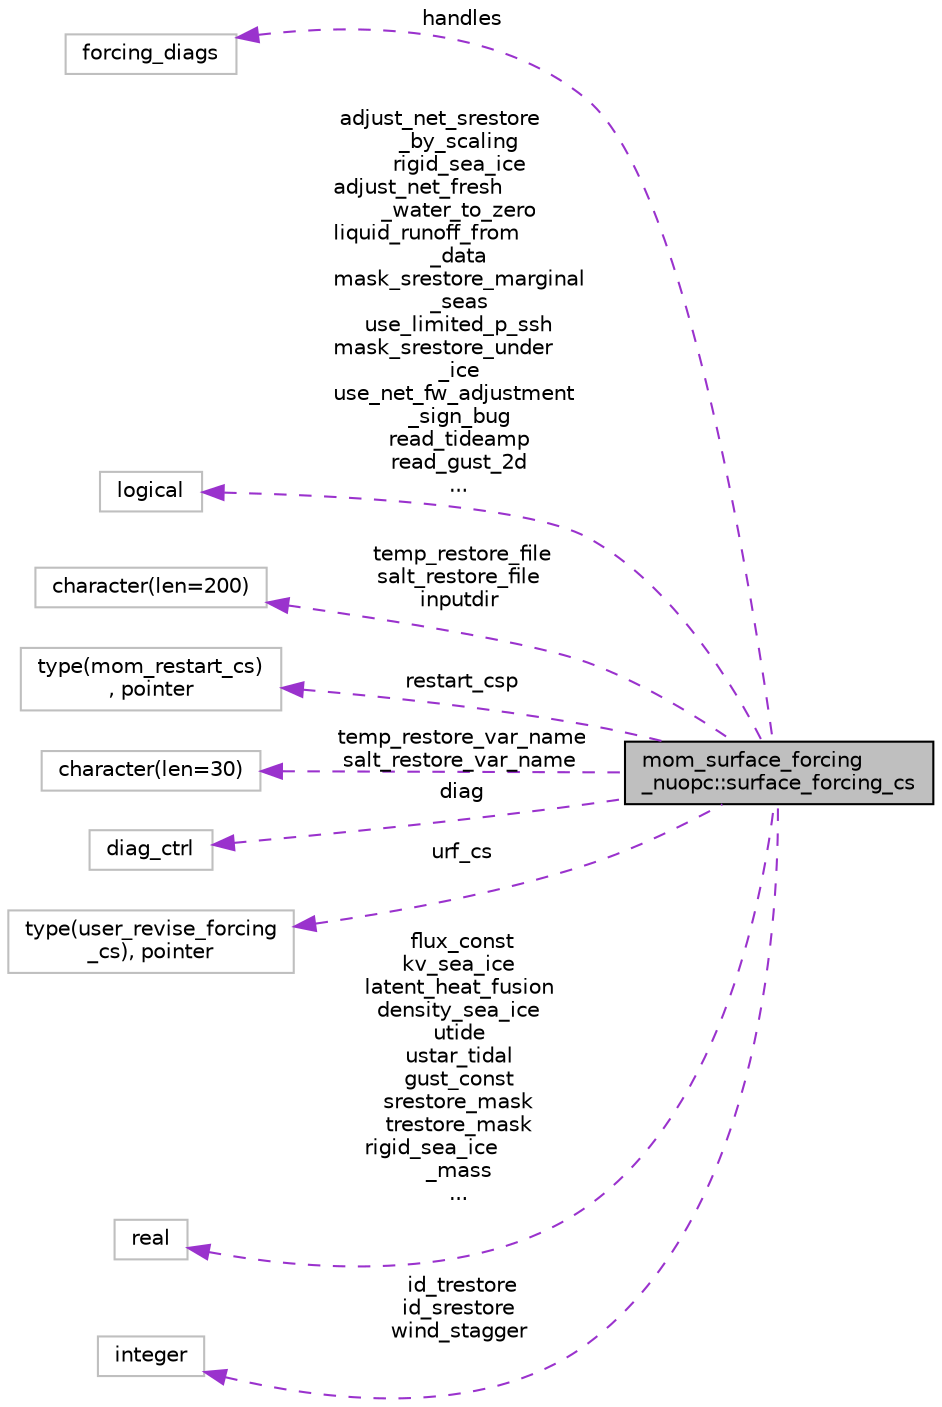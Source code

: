 digraph "mom_surface_forcing_nuopc::surface_forcing_cs"
{
 // INTERACTIVE_SVG=YES
 // LATEX_PDF_SIZE
  edge [fontname="Helvetica",fontsize="10",labelfontname="Helvetica",labelfontsize="10"];
  node [fontname="Helvetica",fontsize="10",shape=record];
  rankdir="LR";
  Node1 [label="mom_surface_forcing\l_nuopc::surface_forcing_cs",height=0.2,width=0.4,color="black", fillcolor="grey75", style="filled", fontcolor="black",tooltip="Contains pointers to the forcing fields which may be used to drive MOM. All fluxes are positive downw..."];
  Node2 -> Node1 [dir="back",color="darkorchid3",fontsize="10",style="dashed",label=" handles" ,fontname="Helvetica"];
  Node2 [label="forcing_diags",height=0.2,width=0.4,color="grey75", fillcolor="white", style="filled",tooltip=" "];
  Node3 -> Node1 [dir="back",color="darkorchid3",fontsize="10",style="dashed",label=" adjust_net_srestore\l_by_scaling\nrigid_sea_ice\nadjust_net_fresh\l_water_to_zero\nliquid_runoff_from\l_data\nmask_srestore_marginal\l_seas\nuse_limited_p_ssh\nmask_srestore_under\l_ice\nuse_net_fw_adjustment\l_sign_bug\nread_tideamp\nread_gust_2d\n..." ,fontname="Helvetica"];
  Node3 [label="logical",height=0.2,width=0.4,color="grey75", fillcolor="white", style="filled",tooltip=" "];
  Node4 -> Node1 [dir="back",color="darkorchid3",fontsize="10",style="dashed",label=" temp_restore_file\nsalt_restore_file\ninputdir" ,fontname="Helvetica"];
  Node4 [label="character(len=200)",height=0.2,width=0.4,color="grey75", fillcolor="white", style="filled",tooltip=" "];
  Node5 -> Node1 [dir="back",color="darkorchid3",fontsize="10",style="dashed",label=" restart_csp" ,fontname="Helvetica"];
  Node5 [label="type(mom_restart_cs)\l, pointer",height=0.2,width=0.4,color="grey75", fillcolor="white", style="filled",tooltip=" "];
  Node6 -> Node1 [dir="back",color="darkorchid3",fontsize="10",style="dashed",label=" temp_restore_var_name\nsalt_restore_var_name" ,fontname="Helvetica"];
  Node6 [label="character(len=30)",height=0.2,width=0.4,color="grey75", fillcolor="white", style="filled",tooltip=" "];
  Node7 -> Node1 [dir="back",color="darkorchid3",fontsize="10",style="dashed",label=" diag" ,fontname="Helvetica"];
  Node7 [label="diag_ctrl",height=0.2,width=0.4,color="grey75", fillcolor="white", style="filled",tooltip=" "];
  Node8 -> Node1 [dir="back",color="darkorchid3",fontsize="10",style="dashed",label=" urf_cs" ,fontname="Helvetica"];
  Node8 [label="type(user_revise_forcing\l_cs), pointer",height=0.2,width=0.4,color="grey75", fillcolor="white", style="filled",tooltip=" "];
  Node9 -> Node1 [dir="back",color="darkorchid3",fontsize="10",style="dashed",label=" flux_const\nkv_sea_ice\nlatent_heat_fusion\ndensity_sea_ice\nutide\nustar_tidal\ngust_const\nsrestore_mask\ntrestore_mask\nrigid_sea_ice\l_mass\n..." ,fontname="Helvetica"];
  Node9 [label="real",height=0.2,width=0.4,color="grey75", fillcolor="white", style="filled",tooltip=" "];
  Node10 -> Node1 [dir="back",color="darkorchid3",fontsize="10",style="dashed",label=" id_trestore\nid_srestore\nwind_stagger" ,fontname="Helvetica"];
  Node10 [label="integer",height=0.2,width=0.4,color="grey75", fillcolor="white", style="filled",tooltip=" "];
}
